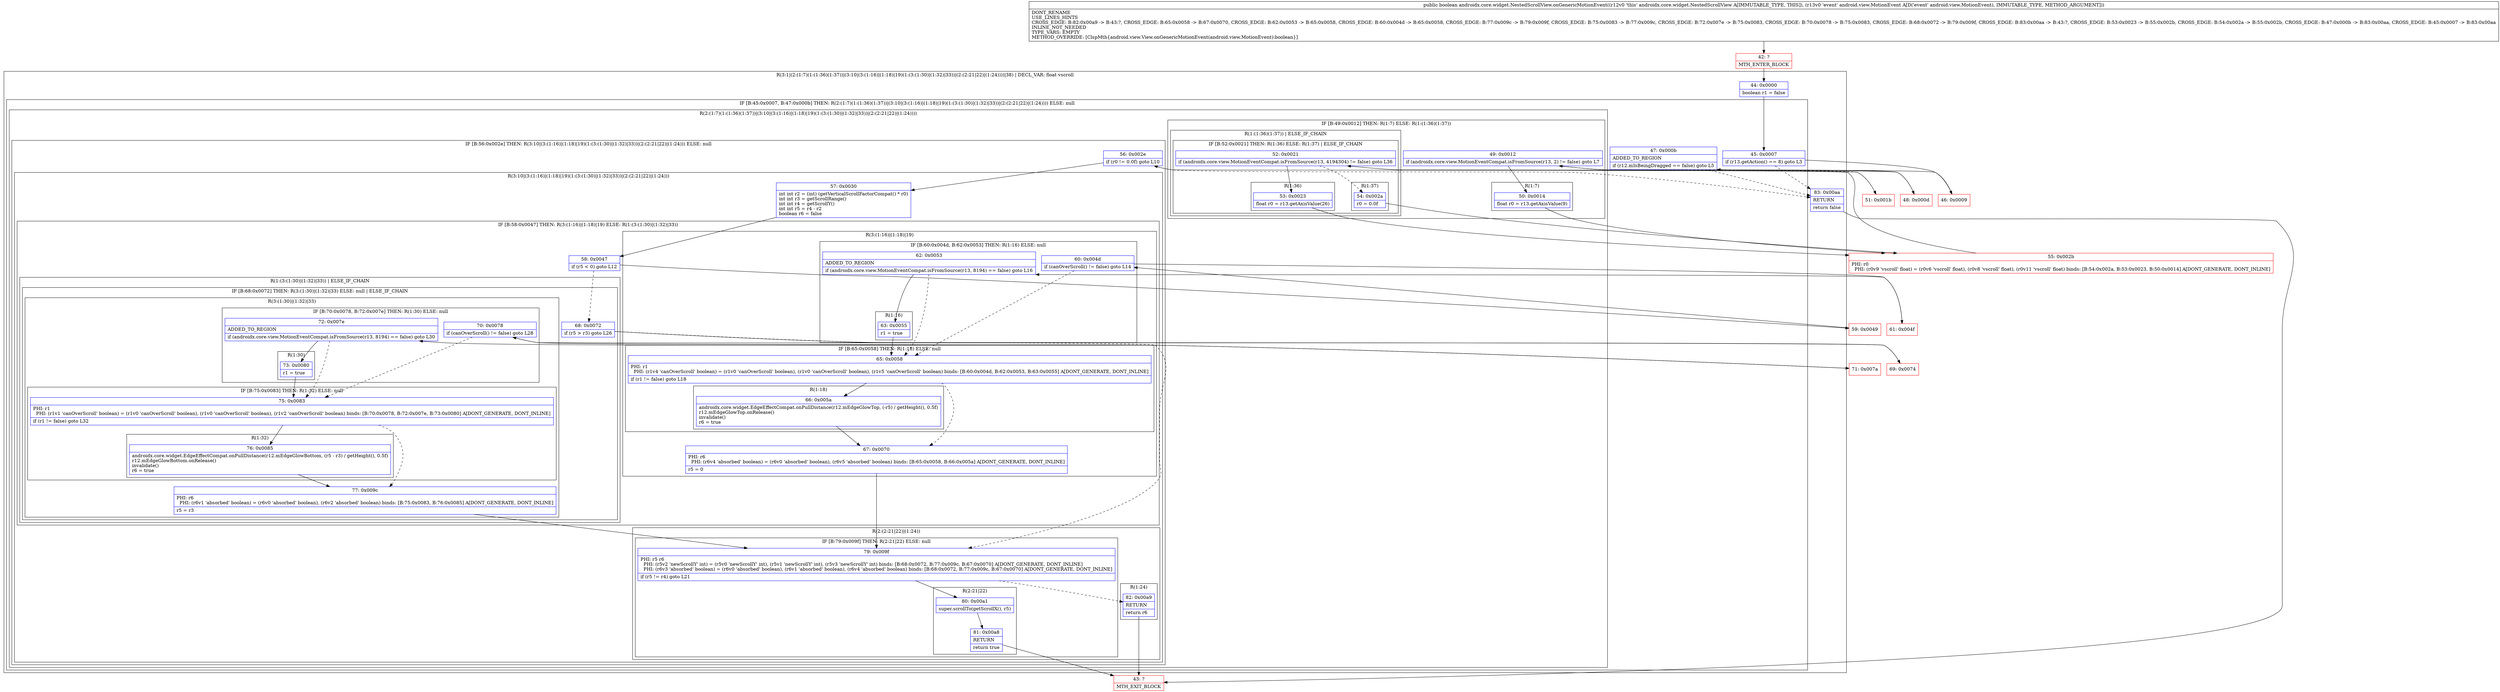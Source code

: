 digraph "CFG forandroidx.core.widget.NestedScrollView.onGenericMotionEvent(Landroid\/view\/MotionEvent;)Z" {
subgraph cluster_Region_1618558940 {
label = "R(3:1|(2:(1:7)(1:(1:36)(1:37))|(3:10|(3:(1:16)|(1:18)|19)(1:(3:(1:30)|(1:32)|33))|(2:(2:21|22)|(1:24))))|38) | DECL_VAR: float vscroll\l";
node [shape=record,color=blue];
Node_44 [shape=record,label="{44\:\ 0x0000|boolean r1 = false\l}"];
subgraph cluster_IfRegion_1373654912 {
label = "IF [B:45:0x0007, B:47:0x000b] THEN: R(2:(1:7)(1:(1:36)(1:37))|(3:10|(3:(1:16)|(1:18)|19)(1:(3:(1:30)|(1:32)|33))|(2:(2:21|22)|(1:24)))) ELSE: null";
node [shape=record,color=blue];
Node_45 [shape=record,label="{45\:\ 0x0007|if (r13.getAction() == 8) goto L3\l}"];
Node_47 [shape=record,label="{47\:\ 0x000b|ADDED_TO_REGION\l|if (r12.mIsBeingDragged == false) goto L5\l}"];
subgraph cluster_Region_2113822373 {
label = "R(2:(1:7)(1:(1:36)(1:37))|(3:10|(3:(1:16)|(1:18)|19)(1:(3:(1:30)|(1:32)|33))|(2:(2:21|22)|(1:24))))";
node [shape=record,color=blue];
subgraph cluster_IfRegion_657741384 {
label = "IF [B:49:0x0012] THEN: R(1:7) ELSE: R(1:(1:36)(1:37))";
node [shape=record,color=blue];
Node_49 [shape=record,label="{49\:\ 0x0012|if (androidx.core.view.MotionEventCompat.isFromSource(r13, 2) != false) goto L7\l}"];
subgraph cluster_Region_605801656 {
label = "R(1:7)";
node [shape=record,color=blue];
Node_50 [shape=record,label="{50\:\ 0x0014|float r0 = r13.getAxisValue(9)\l}"];
}
subgraph cluster_Region_999820353 {
label = "R(1:(1:36)(1:37)) | ELSE_IF_CHAIN\l";
node [shape=record,color=blue];
subgraph cluster_IfRegion_1750583549 {
label = "IF [B:52:0x0021] THEN: R(1:36) ELSE: R(1:37) | ELSE_IF_CHAIN\l";
node [shape=record,color=blue];
Node_52 [shape=record,label="{52\:\ 0x0021|if (androidx.core.view.MotionEventCompat.isFromSource(r13, 4194304) != false) goto L36\l}"];
subgraph cluster_Region_1770125782 {
label = "R(1:36)";
node [shape=record,color=blue];
Node_53 [shape=record,label="{53\:\ 0x0023|float r0 = r13.getAxisValue(26)\l}"];
}
subgraph cluster_Region_1573324184 {
label = "R(1:37)";
node [shape=record,color=blue];
Node_54 [shape=record,label="{54\:\ 0x002a|r0 = 0.0f\l}"];
}
}
}
}
subgraph cluster_IfRegion_1733535780 {
label = "IF [B:56:0x002e] THEN: R(3:10|(3:(1:16)|(1:18)|19)(1:(3:(1:30)|(1:32)|33))|(2:(2:21|22)|(1:24))) ELSE: null";
node [shape=record,color=blue];
Node_56 [shape=record,label="{56\:\ 0x002e|if (r0 != 0.0f) goto L10\l}"];
subgraph cluster_Region_839813908 {
label = "R(3:10|(3:(1:16)|(1:18)|19)(1:(3:(1:30)|(1:32)|33))|(2:(2:21|22)|(1:24)))";
node [shape=record,color=blue];
Node_57 [shape=record,label="{57\:\ 0x0030|int int r2 = (int) (getVerticalScrollFactorCompat() * r0)\lint int r3 = getScrollRange()\lint int r4 = getScrollY()\lint int r5 = r4 \- r2\lboolean r6 = false\l}"];
subgraph cluster_IfRegion_601426798 {
label = "IF [B:58:0x0047] THEN: R(3:(1:16)|(1:18)|19) ELSE: R(1:(3:(1:30)|(1:32)|33))";
node [shape=record,color=blue];
Node_58 [shape=record,label="{58\:\ 0x0047|if (r5 \< 0) goto L12\l}"];
subgraph cluster_Region_1601684976 {
label = "R(3:(1:16)|(1:18)|19)";
node [shape=record,color=blue];
subgraph cluster_IfRegion_1657808016 {
label = "IF [B:60:0x004d, B:62:0x0053] THEN: R(1:16) ELSE: null";
node [shape=record,color=blue];
Node_60 [shape=record,label="{60\:\ 0x004d|if (canOverScroll() != false) goto L14\l}"];
Node_62 [shape=record,label="{62\:\ 0x0053|ADDED_TO_REGION\l|if (androidx.core.view.MotionEventCompat.isFromSource(r13, 8194) == false) goto L16\l}"];
subgraph cluster_Region_1553796579 {
label = "R(1:16)";
node [shape=record,color=blue];
Node_63 [shape=record,label="{63\:\ 0x0055|r1 = true\l}"];
}
}
subgraph cluster_IfRegion_323004543 {
label = "IF [B:65:0x0058] THEN: R(1:18) ELSE: null";
node [shape=record,color=blue];
Node_65 [shape=record,label="{65\:\ 0x0058|PHI: r1 \l  PHI: (r1v4 'canOverScroll' boolean) = (r1v0 'canOverScroll' boolean), (r1v0 'canOverScroll' boolean), (r1v5 'canOverScroll' boolean) binds: [B:60:0x004d, B:62:0x0053, B:63:0x0055] A[DONT_GENERATE, DONT_INLINE]\l|if (r1 != false) goto L18\l}"];
subgraph cluster_Region_110007816 {
label = "R(1:18)";
node [shape=record,color=blue];
Node_66 [shape=record,label="{66\:\ 0x005a|androidx.core.widget.EdgeEffectCompat.onPullDistance(r12.mEdgeGlowTop, (\-r5) \/ getHeight(), 0.5f)\lr12.mEdgeGlowTop.onRelease()\linvalidate()\lr6 = true\l}"];
}
}
Node_67 [shape=record,label="{67\:\ 0x0070|PHI: r6 \l  PHI: (r6v4 'absorbed' boolean) = (r6v0 'absorbed' boolean), (r6v5 'absorbed' boolean) binds: [B:65:0x0058, B:66:0x005a] A[DONT_GENERATE, DONT_INLINE]\l|r5 = 0\l}"];
}
subgraph cluster_Region_424789647 {
label = "R(1:(3:(1:30)|(1:32)|33)) | ELSE_IF_CHAIN\l";
node [shape=record,color=blue];
subgraph cluster_IfRegion_1459663624 {
label = "IF [B:68:0x0072] THEN: R(3:(1:30)|(1:32)|33) ELSE: null | ELSE_IF_CHAIN\l";
node [shape=record,color=blue];
Node_68 [shape=record,label="{68\:\ 0x0072|if (r5 \> r3) goto L26\l}"];
subgraph cluster_Region_1261292518 {
label = "R(3:(1:30)|(1:32)|33)";
node [shape=record,color=blue];
subgraph cluster_IfRegion_1326966136 {
label = "IF [B:70:0x0078, B:72:0x007e] THEN: R(1:30) ELSE: null";
node [shape=record,color=blue];
Node_70 [shape=record,label="{70\:\ 0x0078|if (canOverScroll() != false) goto L28\l}"];
Node_72 [shape=record,label="{72\:\ 0x007e|ADDED_TO_REGION\l|if (androidx.core.view.MotionEventCompat.isFromSource(r13, 8194) == false) goto L30\l}"];
subgraph cluster_Region_456830569 {
label = "R(1:30)";
node [shape=record,color=blue];
Node_73 [shape=record,label="{73\:\ 0x0080|r1 = true\l}"];
}
}
subgraph cluster_IfRegion_980346673 {
label = "IF [B:75:0x0083] THEN: R(1:32) ELSE: null";
node [shape=record,color=blue];
Node_75 [shape=record,label="{75\:\ 0x0083|PHI: r1 \l  PHI: (r1v1 'canOverScroll' boolean) = (r1v0 'canOverScroll' boolean), (r1v0 'canOverScroll' boolean), (r1v2 'canOverScroll' boolean) binds: [B:70:0x0078, B:72:0x007e, B:73:0x0080] A[DONT_GENERATE, DONT_INLINE]\l|if (r1 != false) goto L32\l}"];
subgraph cluster_Region_824819575 {
label = "R(1:32)";
node [shape=record,color=blue];
Node_76 [shape=record,label="{76\:\ 0x0085|androidx.core.widget.EdgeEffectCompat.onPullDistance(r12.mEdgeGlowBottom, (r5 \- r3) \/ getHeight(), 0.5f)\lr12.mEdgeGlowBottom.onRelease()\linvalidate()\lr6 = true\l}"];
}
}
Node_77 [shape=record,label="{77\:\ 0x009c|PHI: r6 \l  PHI: (r6v1 'absorbed' boolean) = (r6v0 'absorbed' boolean), (r6v2 'absorbed' boolean) binds: [B:75:0x0083, B:76:0x0085] A[DONT_GENERATE, DONT_INLINE]\l|r5 = r3\l}"];
}
}
}
}
subgraph cluster_Region_897541686 {
label = "R(2:(2:21|22)|(1:24))";
node [shape=record,color=blue];
subgraph cluster_IfRegion_230539196 {
label = "IF [B:79:0x009f] THEN: R(2:21|22) ELSE: null";
node [shape=record,color=blue];
Node_79 [shape=record,label="{79\:\ 0x009f|PHI: r5 r6 \l  PHI: (r5v2 'newScrollY' int) = (r5v0 'newScrollY' int), (r5v1 'newScrollY' int), (r5v3 'newScrollY' int) binds: [B:68:0x0072, B:77:0x009c, B:67:0x0070] A[DONT_GENERATE, DONT_INLINE]\l  PHI: (r6v3 'absorbed' boolean) = (r6v0 'absorbed' boolean), (r6v1 'absorbed' boolean), (r6v4 'absorbed' boolean) binds: [B:68:0x0072, B:77:0x009c, B:67:0x0070] A[DONT_GENERATE, DONT_INLINE]\l|if (r5 != r4) goto L21\l}"];
subgraph cluster_Region_1722718522 {
label = "R(2:21|22)";
node [shape=record,color=blue];
Node_80 [shape=record,label="{80\:\ 0x00a1|super.scrollTo(getScrollX(), r5)\l}"];
Node_81 [shape=record,label="{81\:\ 0x00a8|RETURN\l|return true\l}"];
}
}
subgraph cluster_Region_127375450 {
label = "R(1:24)";
node [shape=record,color=blue];
Node_82 [shape=record,label="{82\:\ 0x00a9|RETURN\l|return r6\l}"];
}
}
}
}
}
}
Node_83 [shape=record,label="{83\:\ 0x00aa|RETURN\l|return false\l}"];
}
Node_42 [shape=record,color=red,label="{42\:\ ?|MTH_ENTER_BLOCK\l}"];
Node_46 [shape=record,color=red,label="{46\:\ 0x0009}"];
Node_48 [shape=record,color=red,label="{48\:\ 0x000d}"];
Node_55 [shape=record,color=red,label="{55\:\ 0x002b|PHI: r0 \l  PHI: (r0v9 'vscroll' float) = (r0v6 'vscroll' float), (r0v8 'vscroll' float), (r0v11 'vscroll' float) binds: [B:54:0x002a, B:53:0x0023, B:50:0x0014] A[DONT_GENERATE, DONT_INLINE]\l}"];
Node_59 [shape=record,color=red,label="{59\:\ 0x0049}"];
Node_61 [shape=record,color=red,label="{61\:\ 0x004f}"];
Node_43 [shape=record,color=red,label="{43\:\ ?|MTH_EXIT_BLOCK\l}"];
Node_69 [shape=record,color=red,label="{69\:\ 0x0074}"];
Node_71 [shape=record,color=red,label="{71\:\ 0x007a}"];
Node_51 [shape=record,color=red,label="{51\:\ 0x001b}"];
MethodNode[shape=record,label="{public boolean androidx.core.widget.NestedScrollView.onGenericMotionEvent((r12v0 'this' androidx.core.widget.NestedScrollView A[IMMUTABLE_TYPE, THIS]), (r13v0 'event' android.view.MotionEvent A[D('event' android.view.MotionEvent), IMMUTABLE_TYPE, METHOD_ARGUMENT]))  | DONT_RENAME\lUSE_LINES_HINTS\lCROSS_EDGE: B:82:0x00a9 \-\> B:43:?, CROSS_EDGE: B:65:0x0058 \-\> B:67:0x0070, CROSS_EDGE: B:62:0x0053 \-\> B:65:0x0058, CROSS_EDGE: B:60:0x004d \-\> B:65:0x0058, CROSS_EDGE: B:77:0x009c \-\> B:79:0x009f, CROSS_EDGE: B:75:0x0083 \-\> B:77:0x009c, CROSS_EDGE: B:72:0x007e \-\> B:75:0x0083, CROSS_EDGE: B:70:0x0078 \-\> B:75:0x0083, CROSS_EDGE: B:68:0x0072 \-\> B:79:0x009f, CROSS_EDGE: B:83:0x00aa \-\> B:43:?, CROSS_EDGE: B:53:0x0023 \-\> B:55:0x002b, CROSS_EDGE: B:54:0x002a \-\> B:55:0x002b, CROSS_EDGE: B:47:0x000b \-\> B:83:0x00aa, CROSS_EDGE: B:45:0x0007 \-\> B:83:0x00aa\lINLINE_NOT_NEEDED\lTYPE_VARS: EMPTY\lMETHOD_OVERRIDE: [ClspMth\{android.view.View.onGenericMotionEvent(android.view.MotionEvent):boolean\}]\l}"];
MethodNode -> Node_42;Node_44 -> Node_45;
Node_45 -> Node_46;
Node_45 -> Node_83[style=dashed];
Node_47 -> Node_48;
Node_47 -> Node_83[style=dashed];
Node_49 -> Node_50;
Node_49 -> Node_51[style=dashed];
Node_50 -> Node_55;
Node_52 -> Node_53;
Node_52 -> Node_54[style=dashed];
Node_53 -> Node_55;
Node_54 -> Node_55;
Node_56 -> Node_57;
Node_56 -> Node_83[style=dashed];
Node_57 -> Node_58;
Node_58 -> Node_59;
Node_58 -> Node_68[style=dashed];
Node_60 -> Node_61;
Node_60 -> Node_65[style=dashed];
Node_62 -> Node_63;
Node_62 -> Node_65[style=dashed];
Node_63 -> Node_65;
Node_65 -> Node_66;
Node_65 -> Node_67[style=dashed];
Node_66 -> Node_67;
Node_67 -> Node_79;
Node_68 -> Node_69;
Node_68 -> Node_79[style=dashed];
Node_70 -> Node_71;
Node_70 -> Node_75[style=dashed];
Node_72 -> Node_73;
Node_72 -> Node_75[style=dashed];
Node_73 -> Node_75;
Node_75 -> Node_76;
Node_75 -> Node_77[style=dashed];
Node_76 -> Node_77;
Node_77 -> Node_79;
Node_79 -> Node_80;
Node_79 -> Node_82[style=dashed];
Node_80 -> Node_81;
Node_81 -> Node_43;
Node_82 -> Node_43;
Node_83 -> Node_43;
Node_42 -> Node_44;
Node_46 -> Node_47;
Node_48 -> Node_49;
Node_55 -> Node_56;
Node_59 -> Node_60;
Node_61 -> Node_62;
Node_69 -> Node_70;
Node_71 -> Node_72;
Node_51 -> Node_52;
}

